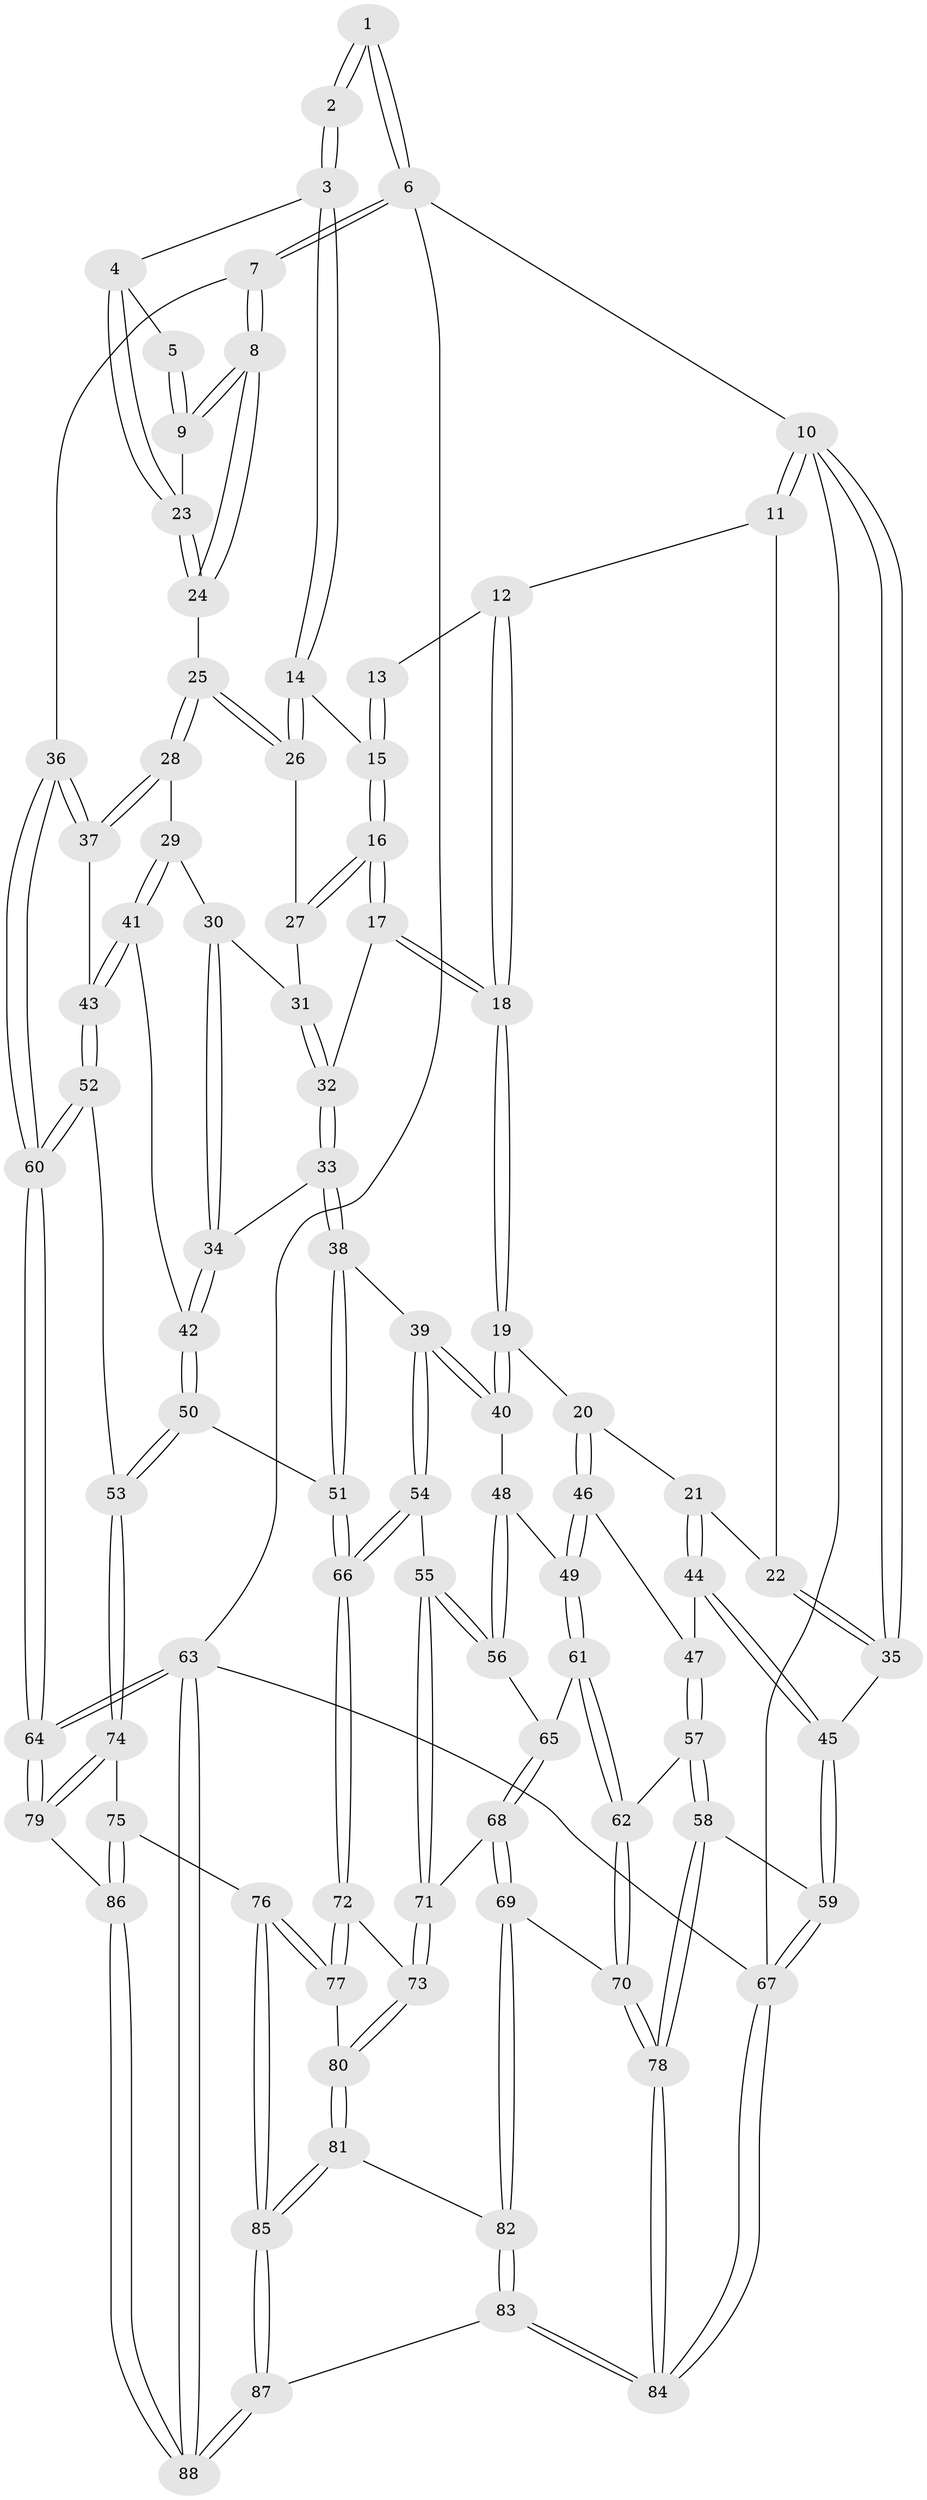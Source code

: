 // Generated by graph-tools (version 1.1) at 2025/27/03/09/25 03:27:07]
// undirected, 88 vertices, 217 edges
graph export_dot {
graph [start="1"]
  node [color=gray90,style=filled];
  1 [pos="+0.9992202296704289+0"];
  2 [pos="+0.5870201257827947+0"];
  3 [pos="+0.6826486763121096+0.06028846254954843"];
  4 [pos="+0.7932529428566205+0.09149395144147587"];
  5 [pos="+0.8930189076494698+0.05949083469600566"];
  6 [pos="+1+0"];
  7 [pos="+1+0.23760495019167036"];
  8 [pos="+1+0.23580384026284762"];
  9 [pos="+0.9401037809156951+0.10925617891167447"];
  10 [pos="+0+0"];
  11 [pos="+0.08336027765871244+0"];
  12 [pos="+0.3078505938720558+0"];
  13 [pos="+0.5727812681785046+0"];
  14 [pos="+0.6696894189123082+0.1348726859420429"];
  15 [pos="+0.4734713615707374+0.2070442303907408"];
  16 [pos="+0.4336109366642484+0.2552009413372794"];
  17 [pos="+0.39389953612127443+0.2875969950030998"];
  18 [pos="+0.34464200939481154+0.28128646991319367"];
  19 [pos="+0.28072748093067657+0.3154914535597973"];
  20 [pos="+0.2397614215056873+0.32196245977802557"];
  21 [pos="+0.18041178247532574+0.30664425173538273"];
  22 [pos="+0.16348444386903646+0.2703846603623596"];
  23 [pos="+0.8497388743350011+0.19089808849072543"];
  24 [pos="+0.8521879882534835+0.27276353024387023"];
  25 [pos="+0.8195284299611791+0.298552883793147"];
  26 [pos="+0.6839138368438666+0.22011306064891034"];
  27 [pos="+0.6709388046164863+0.2343881162077207"];
  28 [pos="+0.8139928785575299+0.34453131158859107"];
  29 [pos="+0.7962350439555923+0.37587917221188705"];
  30 [pos="+0.6419285252302595+0.3541197996265221"];
  31 [pos="+0.6450012397920253+0.28768001359430606"];
  32 [pos="+0.4330613958890303+0.3219761600436775"];
  33 [pos="+0.5285412516820216+0.44233453889990415"];
  34 [pos="+0.5921683750216852+0.4302923301040193"];
  35 [pos="+0+0"];
  36 [pos="+1+0.32783893923386337"];
  37 [pos="+0.961438920139972+0.427034362902641"];
  38 [pos="+0.517031182595045+0.48659614174470756"];
  39 [pos="+0.43288355333638895+0.5762218184186575"];
  40 [pos="+0.35514531219483403+0.5397754776982787"];
  41 [pos="+0.7764968929743745+0.4671825015138144"];
  42 [pos="+0.7284475614466638+0.4953182257640625"];
  43 [pos="+0.8867595840883838+0.5333793817666417"];
  44 [pos="+0+0.4013837912820678"];
  45 [pos="+0+0.41925340110764453"];
  46 [pos="+0.19156781434482442+0.5456905662305261"];
  47 [pos="+0.1434158638917369+0.5547322617892869"];
  48 [pos="+0.31871812561162977+0.5586306870204654"];
  49 [pos="+0.2007056308046487+0.5552966287238682"];
  50 [pos="+0.6803065334322487+0.6710104133043654"];
  51 [pos="+0.6711183321192561+0.6744415075246856"];
  52 [pos="+0.911594249837991+0.5920895456583896"];
  53 [pos="+0.821614284246556+0.7120035788837569"];
  54 [pos="+0.4392526788449466+0.6540341049209236"];
  55 [pos="+0.42245279749076103+0.6670009960161862"];
  56 [pos="+0.2999779696812562+0.6238587353928817"];
  57 [pos="+0.023636487093752854+0.6952817420229517"];
  58 [pos="+0+0.6994219918454305"];
  59 [pos="+0+0.6812799948709364"];
  60 [pos="+1+0.6297325899088927"];
  61 [pos="+0.22666042331495725+0.666012996187739"];
  62 [pos="+0.10010785275223719+0.7242951365329544"];
  63 [pos="+1+1"];
  64 [pos="+1+0.830320757744548"];
  65 [pos="+0.247607660678679+0.6761018895323103"];
  66 [pos="+0.5967228388937172+0.7419680690396373"];
  67 [pos="+0+1"];
  68 [pos="+0.3102964794951115+0.7514901817547053"];
  69 [pos="+0.22365600248936074+0.8546011097294968"];
  70 [pos="+0.18564363391981012+0.8510069911691673"];
  71 [pos="+0.3448917778264368+0.7491768514246546"];
  72 [pos="+0.5816108221832056+0.8338057427845431"];
  73 [pos="+0.40104719232234864+0.8221567313451233"];
  74 [pos="+0.864044859015926+0.7937255685495163"];
  75 [pos="+0.8162501530273406+0.8917003180221652"];
  76 [pos="+0.6062026331417296+0.9114633867024945"];
  77 [pos="+0.5842568913511186+0.844810417880486"];
  78 [pos="+0.10149151182908069+0.921320094191404"];
  79 [pos="+1+0.826296955710693"];
  80 [pos="+0.3713590820482915+0.9205115914117231"];
  81 [pos="+0.3706038821453202+0.9220630670313905"];
  82 [pos="+0.2907872198721436+0.9471294963999454"];
  83 [pos="+0.21552782424216238+1"];
  84 [pos="+0+1"];
  85 [pos="+0.567254547590295+1"];
  86 [pos="+0.8505395660159122+0.9764870037904203"];
  87 [pos="+0.5737938616703612+1"];
  88 [pos="+0.9237053085566701+1"];
  1 -- 2;
  1 -- 2;
  1 -- 6;
  1 -- 6;
  2 -- 3;
  2 -- 3;
  3 -- 4;
  3 -- 14;
  3 -- 14;
  4 -- 5;
  4 -- 23;
  4 -- 23;
  5 -- 9;
  5 -- 9;
  6 -- 7;
  6 -- 7;
  6 -- 10;
  6 -- 63;
  7 -- 8;
  7 -- 8;
  7 -- 36;
  8 -- 9;
  8 -- 9;
  8 -- 24;
  8 -- 24;
  9 -- 23;
  10 -- 11;
  10 -- 11;
  10 -- 35;
  10 -- 35;
  10 -- 67;
  11 -- 12;
  11 -- 22;
  12 -- 13;
  12 -- 18;
  12 -- 18;
  13 -- 15;
  13 -- 15;
  14 -- 15;
  14 -- 26;
  14 -- 26;
  15 -- 16;
  15 -- 16;
  16 -- 17;
  16 -- 17;
  16 -- 27;
  16 -- 27;
  17 -- 18;
  17 -- 18;
  17 -- 32;
  18 -- 19;
  18 -- 19;
  19 -- 20;
  19 -- 40;
  19 -- 40;
  20 -- 21;
  20 -- 46;
  20 -- 46;
  21 -- 22;
  21 -- 44;
  21 -- 44;
  22 -- 35;
  22 -- 35;
  23 -- 24;
  23 -- 24;
  24 -- 25;
  25 -- 26;
  25 -- 26;
  25 -- 28;
  25 -- 28;
  26 -- 27;
  27 -- 31;
  28 -- 29;
  28 -- 37;
  28 -- 37;
  29 -- 30;
  29 -- 41;
  29 -- 41;
  30 -- 31;
  30 -- 34;
  30 -- 34;
  31 -- 32;
  31 -- 32;
  32 -- 33;
  32 -- 33;
  33 -- 34;
  33 -- 38;
  33 -- 38;
  34 -- 42;
  34 -- 42;
  35 -- 45;
  36 -- 37;
  36 -- 37;
  36 -- 60;
  36 -- 60;
  37 -- 43;
  38 -- 39;
  38 -- 51;
  38 -- 51;
  39 -- 40;
  39 -- 40;
  39 -- 54;
  39 -- 54;
  40 -- 48;
  41 -- 42;
  41 -- 43;
  41 -- 43;
  42 -- 50;
  42 -- 50;
  43 -- 52;
  43 -- 52;
  44 -- 45;
  44 -- 45;
  44 -- 47;
  45 -- 59;
  45 -- 59;
  46 -- 47;
  46 -- 49;
  46 -- 49;
  47 -- 57;
  47 -- 57;
  48 -- 49;
  48 -- 56;
  48 -- 56;
  49 -- 61;
  49 -- 61;
  50 -- 51;
  50 -- 53;
  50 -- 53;
  51 -- 66;
  51 -- 66;
  52 -- 53;
  52 -- 60;
  52 -- 60;
  53 -- 74;
  53 -- 74;
  54 -- 55;
  54 -- 66;
  54 -- 66;
  55 -- 56;
  55 -- 56;
  55 -- 71;
  55 -- 71;
  56 -- 65;
  57 -- 58;
  57 -- 58;
  57 -- 62;
  58 -- 59;
  58 -- 78;
  58 -- 78;
  59 -- 67;
  59 -- 67;
  60 -- 64;
  60 -- 64;
  61 -- 62;
  61 -- 62;
  61 -- 65;
  62 -- 70;
  62 -- 70;
  63 -- 64;
  63 -- 64;
  63 -- 88;
  63 -- 88;
  63 -- 67;
  64 -- 79;
  64 -- 79;
  65 -- 68;
  65 -- 68;
  66 -- 72;
  66 -- 72;
  67 -- 84;
  67 -- 84;
  68 -- 69;
  68 -- 69;
  68 -- 71;
  69 -- 70;
  69 -- 82;
  69 -- 82;
  70 -- 78;
  70 -- 78;
  71 -- 73;
  71 -- 73;
  72 -- 73;
  72 -- 77;
  72 -- 77;
  73 -- 80;
  73 -- 80;
  74 -- 75;
  74 -- 79;
  74 -- 79;
  75 -- 76;
  75 -- 86;
  75 -- 86;
  76 -- 77;
  76 -- 77;
  76 -- 85;
  76 -- 85;
  77 -- 80;
  78 -- 84;
  78 -- 84;
  79 -- 86;
  80 -- 81;
  80 -- 81;
  81 -- 82;
  81 -- 85;
  81 -- 85;
  82 -- 83;
  82 -- 83;
  83 -- 84;
  83 -- 84;
  83 -- 87;
  85 -- 87;
  85 -- 87;
  86 -- 88;
  86 -- 88;
  87 -- 88;
  87 -- 88;
}
